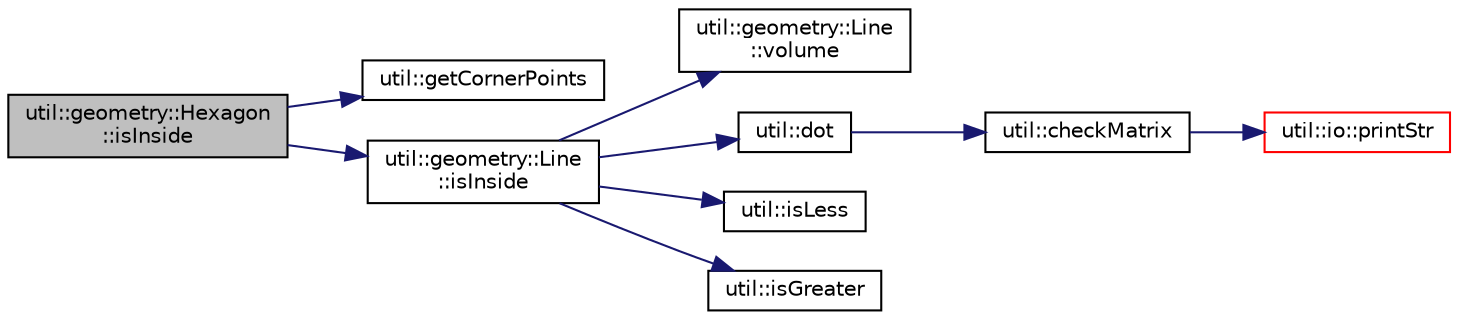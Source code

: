 digraph "util::geometry::Hexagon::isInside"
{
  edge [fontname="Helvetica",fontsize="10",labelfontname="Helvetica",labelfontsize="10"];
  node [fontname="Helvetica",fontsize="10",shape=record];
  rankdir="LR";
  Node39 [label="util::geometry::Hexagon\l::isInside",height=0.2,width=0.4,color="black", fillcolor="grey75", style="filled", fontcolor="black"];
  Node39 -> Node40 [color="midnightblue",fontsize="10",style="solid",fontname="Helvetica"];
  Node40 [label="util::getCornerPoints",height=0.2,width=0.4,color="black", fillcolor="white", style="filled",URL="$namespaceutil.html#a5a54fd6f6720dd75956e3ce06b814ad6",tooltip="Returns all corner points in the box. "];
  Node39 -> Node41 [color="midnightblue",fontsize="10",style="solid",fontname="Helvetica"];
  Node41 [label="util::geometry::Line\l::isInside",height=0.2,width=0.4,color="black", fillcolor="white", style="filled",URL="$classutil_1_1geometry_1_1Line.html#af3222bd1791a4d8fa102f4096dc2ca3c",tooltip="Checks if point is inside this object. "];
  Node41 -> Node42 [color="midnightblue",fontsize="10",style="solid",fontname="Helvetica"];
  Node42 [label="util::geometry::Line\l::volume",height=0.2,width=0.4,color="black", fillcolor="white", style="filled",URL="$classutil_1_1geometry_1_1Line.html#aacb71bc8ad7cc3481c4db221ca8a13bc",tooltip="Computes the area of the rectangle. "];
  Node41 -> Node43 [color="midnightblue",fontsize="10",style="solid",fontname="Helvetica"];
  Node43 [label="util::dot",height=0.2,width=0.4,color="black", fillcolor="white", style="filled",URL="$namespaceutil.html#af081eb7d4934835d9c45b39b025ef5c9",tooltip="Computes the dot product between matrix and vector. "];
  Node43 -> Node44 [color="midnightblue",fontsize="10",style="solid",fontname="Helvetica"];
  Node44 [label="util::checkMatrix",height=0.2,width=0.4,color="black", fillcolor="white", style="filled",URL="$namespaceutil.html#ae4a8ddcdd832032df5a6dfc33cd95db4",tooltip="Checks matrix. "];
  Node44 -> Node45 [color="midnightblue",fontsize="10",style="solid",fontname="Helvetica"];
  Node45 [label="util::io::printStr",height=0.2,width=0.4,color="red", fillcolor="white", style="filled",URL="$namespaceutil_1_1io.html#a1c93ac0c8a7bf4145a5358e205fa2d33",tooltip="Returns formatted string for output. "];
  Node41 -> Node47 [color="midnightblue",fontsize="10",style="solid",fontname="Helvetica"];
  Node47 [label="util::isLess",height=0.2,width=0.4,color="black", fillcolor="white", style="filled",URL="$namespaceutil.html#a868a26599b6b844d08d30063ac898319",tooltip="Returns true if a < b. "];
  Node41 -> Node48 [color="midnightblue",fontsize="10",style="solid",fontname="Helvetica"];
  Node48 [label="util::isGreater",height=0.2,width=0.4,color="black", fillcolor="white", style="filled",URL="$namespaceutil.html#a227b5f8acbd7a403a033663c8893d631",tooltip="Returns true if a > b. "];
}
